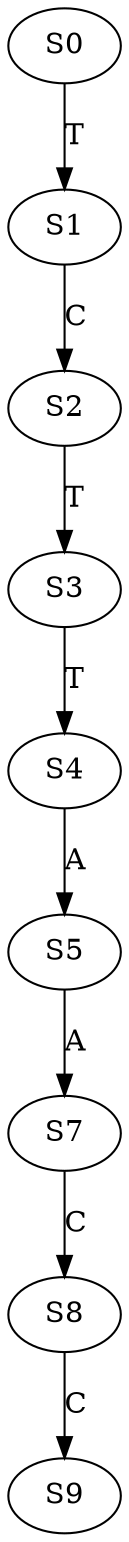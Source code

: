 strict digraph  {
	S0 -> S1 [ label = T ];
	S1 -> S2 [ label = C ];
	S2 -> S3 [ label = T ];
	S3 -> S4 [ label = T ];
	S4 -> S5 [ label = A ];
	S5 -> S7 [ label = A ];
	S7 -> S8 [ label = C ];
	S8 -> S9 [ label = C ];
}

